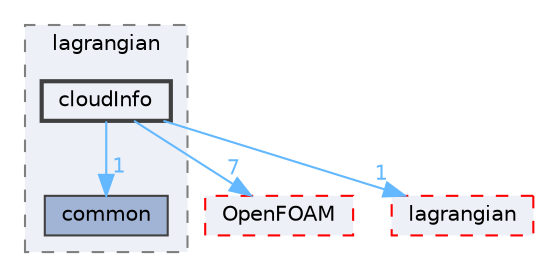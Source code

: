 digraph "src/functionObjects/lagrangian/cloudInfo"
{
 // LATEX_PDF_SIZE
  bgcolor="transparent";
  edge [fontname=Helvetica,fontsize=10,labelfontname=Helvetica,labelfontsize=10];
  node [fontname=Helvetica,fontsize=10,shape=box,height=0.2,width=0.4];
  compound=true
  subgraph clusterdir_d9814129caaca576fbd52a4e4170397d {
    graph [ bgcolor="#edf0f7", pencolor="grey50", label="lagrangian", fontname=Helvetica,fontsize=10 style="filled,dashed", URL="dir_d9814129caaca576fbd52a4e4170397d.html",tooltip=""]
  dir_0c34342a8f18e857bd6881f9f906f4bb [label="common", fillcolor="#a2b4d6", color="grey25", style="filled", URL="dir_0c34342a8f18e857bd6881f9f906f4bb.html",tooltip=""];
  dir_745a118582f86ec001084dfd17322fc5 [label="cloudInfo", fillcolor="#edf0f7", color="grey25", style="filled,bold", URL="dir_745a118582f86ec001084dfd17322fc5.html",tooltip=""];
  }
  dir_c5473ff19b20e6ec4dfe5c310b3778a8 [label="OpenFOAM", fillcolor="#edf0f7", color="red", style="filled,dashed", URL="dir_c5473ff19b20e6ec4dfe5c310b3778a8.html",tooltip=""];
  dir_f8c25efc4b6f6a8502a42d5af7554d23 [label="lagrangian", fillcolor="#edf0f7", color="red", style="filled,dashed", URL="dir_f8c25efc4b6f6a8502a42d5af7554d23.html",tooltip=""];
  dir_745a118582f86ec001084dfd17322fc5->dir_0c34342a8f18e857bd6881f9f906f4bb [headlabel="1", labeldistance=1.5 headhref="dir_000506_000554.html" href="dir_000506_000554.html" color="steelblue1" fontcolor="steelblue1"];
  dir_745a118582f86ec001084dfd17322fc5->dir_c5473ff19b20e6ec4dfe5c310b3778a8 [headlabel="7", labeldistance=1.5 headhref="dir_000506_002695.html" href="dir_000506_002695.html" color="steelblue1" fontcolor="steelblue1"];
  dir_745a118582f86ec001084dfd17322fc5->dir_f8c25efc4b6f6a8502a42d5af7554d23 [headlabel="1", labeldistance=1.5 headhref="dir_000506_002071.html" href="dir_000506_002071.html" color="steelblue1" fontcolor="steelblue1"];
}
